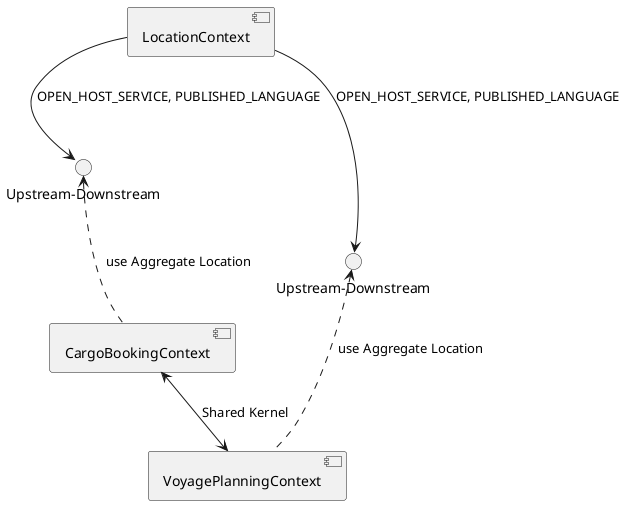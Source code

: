 @startuml

skinparam componentStyle uml2

component [CargoBookingContext]
component [VoyagePlanningContext]
component [LocationContext]

[CargoBookingContext]<-->[VoyagePlanningContext] : Shared Kernel

interface "Upstream-Downstream" as CargoBookingContext_to_LocationContext
[LocationContext] --> CargoBookingContext_to_LocationContext : OPEN_HOST_SERVICE, PUBLISHED_LANGUAGE
CargoBookingContext_to_LocationContext <.. [CargoBookingContext] : use Aggregate Location 

interface "Upstream-Downstream" as VoyagePlanningContext_to_LocationContext
[LocationContext] --> VoyagePlanningContext_to_LocationContext : OPEN_HOST_SERVICE, PUBLISHED_LANGUAGE
VoyagePlanningContext_to_LocationContext <.. [VoyagePlanningContext] : use Aggregate Location 



@enduml
